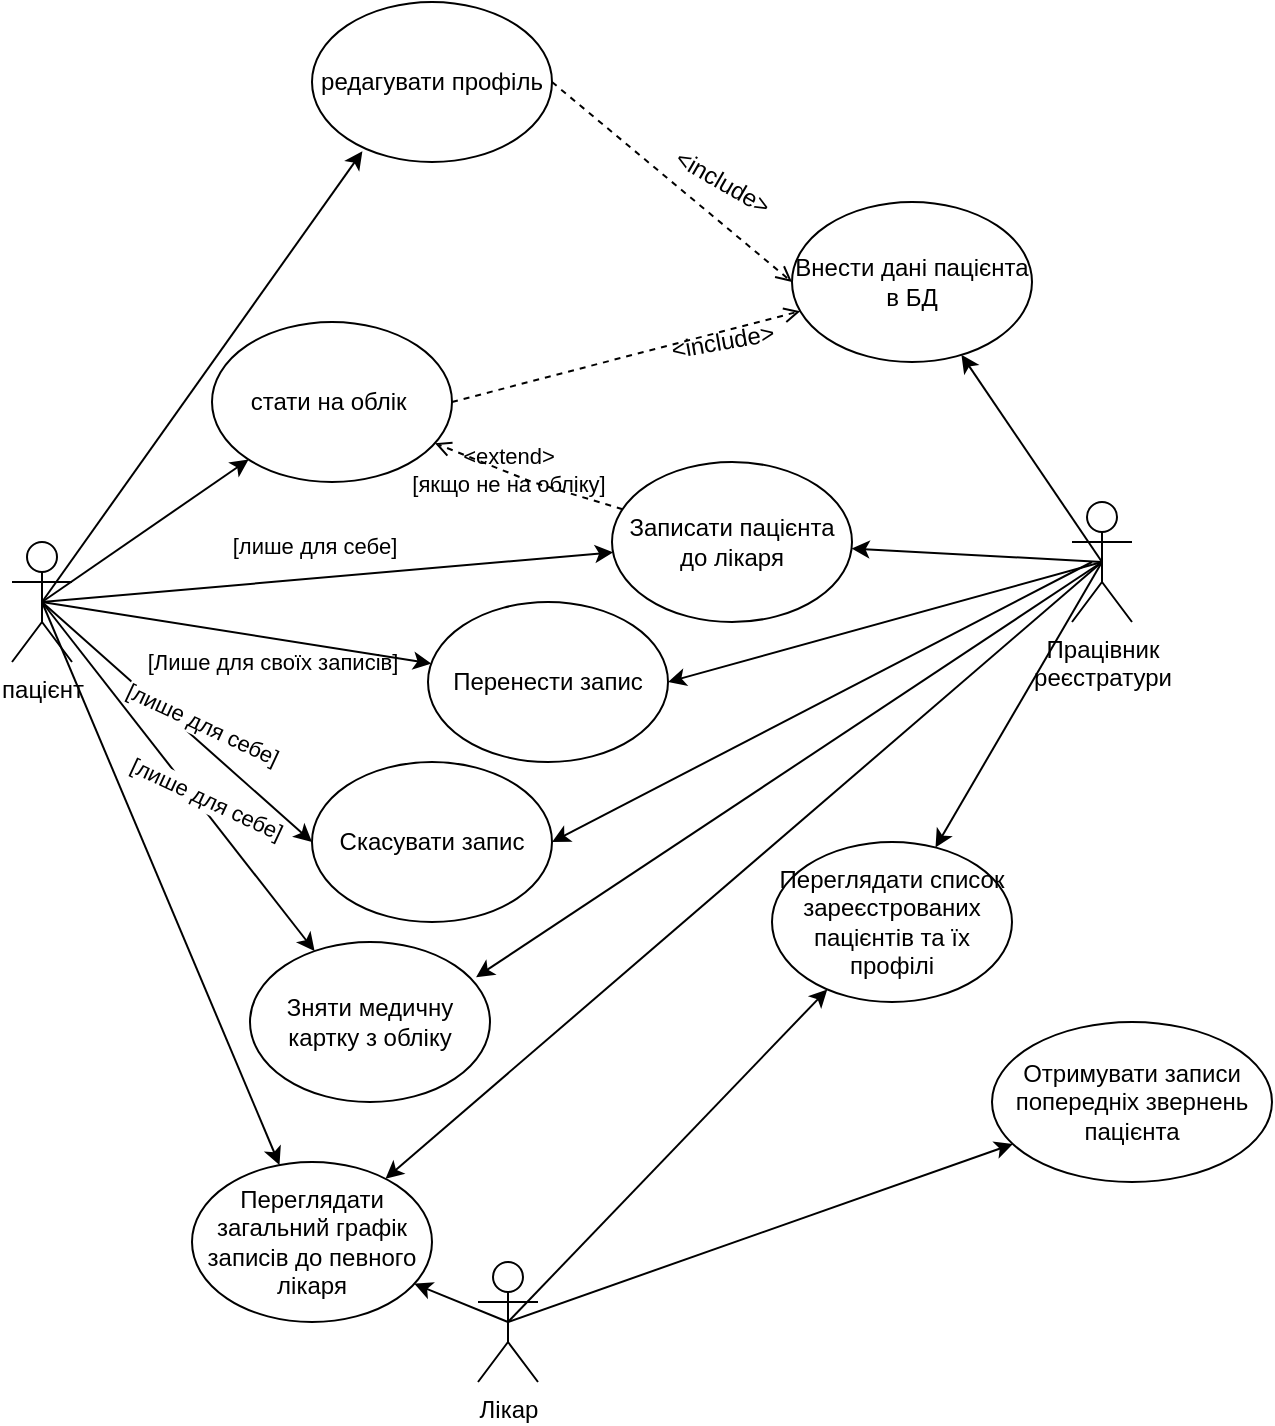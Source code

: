 <mxfile version="17.4.2" type="device"><diagram id="1HY2vWRaNwicifqO1hPF" name="Сторінка-1"><mxGraphModel dx="1038" dy="1818" grid="1" gridSize="10" guides="1" tooltips="1" connect="1" arrows="1" fold="1" page="1" pageScale="1" pageWidth="827" pageHeight="1169" math="0" shadow="0"><root><mxCell id="0"/><mxCell id="1" parent="0"/><mxCell id="VJxjGHYo6LyMOddIR2t5-6" style="rounded=0;orthogonalLoop=1;jettySize=auto;html=1;exitX=0.5;exitY=0.5;exitDx=0;exitDy=0;exitPerimeter=0;" parent="1" source="VJxjGHYo6LyMOddIR2t5-1" target="VJxjGHYo6LyMOddIR2t5-2" edge="1"><mxGeometry relative="1" as="geometry"/></mxCell><mxCell id="VJxjGHYo6LyMOddIR2t5-15" style="edgeStyle=none;rounded=0;orthogonalLoop=1;jettySize=auto;html=1;exitX=0.5;exitY=0.5;exitDx=0;exitDy=0;exitPerimeter=0;endArrow=classic;endFill=1;" parent="1" source="VJxjGHYo6LyMOddIR2t5-1" target="VJxjGHYo6LyMOddIR2t5-13" edge="1"><mxGeometry relative="1" as="geometry"/></mxCell><mxCell id="VJxjGHYo6LyMOddIR2t5-19" value="[лише для себе]" style="edgeStyle=none;rounded=0;orthogonalLoop=1;jettySize=auto;html=1;exitX=0.5;exitY=0.5;exitDx=0;exitDy=0;exitPerimeter=0;endArrow=classic;endFill=1;labelBackgroundColor=none;" parent="1" source="VJxjGHYo6LyMOddIR2t5-1" target="VJxjGHYo6LyMOddIR2t5-17" edge="1"><mxGeometry x="-0.036" y="16" relative="1" as="geometry"><mxPoint as="offset"/></mxGeometry></mxCell><mxCell id="VJxjGHYo6LyMOddIR2t5-26" value="[Лише для своїх записів]" style="edgeStyle=none;rounded=0;orthogonalLoop=1;jettySize=auto;html=1;exitX=0.5;exitY=0.5;exitDx=0;exitDy=0;exitPerimeter=0;labelBackgroundColor=none;endArrow=classic;endFill=1;" parent="1" source="VJxjGHYo6LyMOddIR2t5-1" target="VJxjGHYo6LyMOddIR2t5-25" edge="1"><mxGeometry x="0.201" y="-12" relative="1" as="geometry"><mxPoint as="offset"/></mxGeometry></mxCell><mxCell id="VJxjGHYo6LyMOddIR2t5-29" style="edgeStyle=none;rounded=0;orthogonalLoop=1;jettySize=auto;html=1;exitX=0.5;exitY=0.5;exitDx=0;exitDy=0;exitPerimeter=0;labelBackgroundColor=none;endArrow=classic;endFill=1;" parent="1" source="VJxjGHYo6LyMOddIR2t5-1" target="VJxjGHYo6LyMOddIR2t5-28" edge="1"><mxGeometry relative="1" as="geometry"/></mxCell><mxCell id="57B6VGyiu4oQ7SAwOYuT-3" value="[лише для себе]" style="edgeLabel;html=1;align=center;verticalAlign=middle;resizable=0;points=[];rotation=25;" parent="VJxjGHYo6LyMOddIR2t5-29" vertex="1" connectable="0"><mxGeometry x="0.351" y="3" relative="1" as="geometry"><mxPoint x="-13" y="-18" as="offset"/></mxGeometry></mxCell><mxCell id="VJxjGHYo6LyMOddIR2t5-1" value="пацієнт" style="shape=umlActor;verticalLabelPosition=bottom;verticalAlign=top;html=1;outlineConnect=0;" parent="1" vertex="1"><mxGeometry x="110" y="180" width="30" height="60" as="geometry"/></mxCell><mxCell id="VJxjGHYo6LyMOddIR2t5-8" style="edgeStyle=none;rounded=0;orthogonalLoop=1;jettySize=auto;html=1;exitX=1;exitY=0.5;exitDx=0;exitDy=0;dashed=1;endArrow=open;endFill=0;" parent="1" source="VJxjGHYo6LyMOddIR2t5-2" target="VJxjGHYo6LyMOddIR2t5-3" edge="1"><mxGeometry relative="1" as="geometry"/></mxCell><mxCell id="VJxjGHYo6LyMOddIR2t5-2" value="стати на облік&amp;nbsp;" style="ellipse;whiteSpace=wrap;html=1;" parent="1" vertex="1"><mxGeometry x="210" y="70" width="120" height="80" as="geometry"/></mxCell><mxCell id="VJxjGHYo6LyMOddIR2t5-3" value="Внести дані пацієнта в БД" style="ellipse;whiteSpace=wrap;html=1;" parent="1" vertex="1"><mxGeometry x="500" y="10" width="120" height="80" as="geometry"/></mxCell><mxCell id="VJxjGHYo6LyMOddIR2t5-7" style="edgeStyle=none;rounded=0;orthogonalLoop=1;jettySize=auto;html=1;exitX=0.5;exitY=0.5;exitDx=0;exitDy=0;exitPerimeter=0;" parent="1" source="VJxjGHYo6LyMOddIR2t5-4" target="VJxjGHYo6LyMOddIR2t5-3" edge="1"><mxGeometry relative="1" as="geometry"/></mxCell><mxCell id="VJxjGHYo6LyMOddIR2t5-16" style="edgeStyle=none;rounded=0;orthogonalLoop=1;jettySize=auto;html=1;exitX=0.5;exitY=0.5;exitDx=0;exitDy=0;exitPerimeter=0;endArrow=classic;endFill=1;" parent="1" source="VJxjGHYo6LyMOddIR2t5-4" target="VJxjGHYo6LyMOddIR2t5-13" edge="1"><mxGeometry relative="1" as="geometry"/></mxCell><mxCell id="VJxjGHYo6LyMOddIR2t5-20" style="edgeStyle=none;rounded=0;orthogonalLoop=1;jettySize=auto;html=1;exitX=0.5;exitY=0.5;exitDx=0;exitDy=0;exitPerimeter=0;endArrow=classic;endFill=1;" parent="1" source="VJxjGHYo6LyMOddIR2t5-4" target="VJxjGHYo6LyMOddIR2t5-17" edge="1"><mxGeometry relative="1" as="geometry"><mxPoint x="534.197" y="155.681" as="targetPoint"/></mxGeometry></mxCell><mxCell id="VJxjGHYo6LyMOddIR2t5-23" style="edgeStyle=none;rounded=0;orthogonalLoop=1;jettySize=auto;html=1;exitX=0.5;exitY=0.5;exitDx=0;exitDy=0;exitPerimeter=0;endArrow=classic;endFill=1;" parent="1" source="VJxjGHYo6LyMOddIR2t5-4" target="VJxjGHYo6LyMOddIR2t5-21" edge="1"><mxGeometry relative="1" as="geometry"/></mxCell><mxCell id="VJxjGHYo6LyMOddIR2t5-27" style="edgeStyle=none;rounded=0;orthogonalLoop=1;jettySize=auto;html=1;exitX=0.5;exitY=0.5;exitDx=0;exitDy=0;exitPerimeter=0;entryX=1;entryY=0.5;entryDx=0;entryDy=0;labelBackgroundColor=none;endArrow=classic;endFill=1;" parent="1" source="VJxjGHYo6LyMOddIR2t5-4" target="VJxjGHYo6LyMOddIR2t5-25" edge="1"><mxGeometry relative="1" as="geometry"/></mxCell><mxCell id="VJxjGHYo6LyMOddIR2t5-4" value="Працівник&lt;br&gt;реєстратури" style="shape=umlActor;verticalLabelPosition=bottom;verticalAlign=top;html=1;outlineConnect=0;" parent="1" vertex="1"><mxGeometry x="640" y="160" width="30" height="60" as="geometry"/></mxCell><mxCell id="VJxjGHYo6LyMOddIR2t5-9" value="&amp;lt;include&amp;gt;" style="text;html=1;align=center;verticalAlign=middle;resizable=0;points=[];autosize=1;strokeColor=none;fillColor=none;rotation=-10;" parent="1" vertex="1"><mxGeometry x="430" y="70" width="70" height="20" as="geometry"/></mxCell><mxCell id="VJxjGHYo6LyMOddIR2t5-12" style="edgeStyle=none;rounded=0;orthogonalLoop=1;jettySize=auto;html=1;exitX=0.5;exitY=0.5;exitDx=0;exitDy=0;exitPerimeter=0;endArrow=classic;endFill=1;" parent="1" source="VJxjGHYo6LyMOddIR2t5-10" target="VJxjGHYo6LyMOddIR2t5-11" edge="1"><mxGeometry relative="1" as="geometry"/></mxCell><mxCell id="VJxjGHYo6LyMOddIR2t5-14" style="edgeStyle=none;rounded=0;orthogonalLoop=1;jettySize=auto;html=1;endArrow=classic;endFill=1;exitX=0.5;exitY=0.5;exitDx=0;exitDy=0;exitPerimeter=0;" parent="1" source="VJxjGHYo6LyMOddIR2t5-10" target="VJxjGHYo6LyMOddIR2t5-13" edge="1"><mxGeometry relative="1" as="geometry"/></mxCell><mxCell id="VJxjGHYo6LyMOddIR2t5-22" style="edgeStyle=none;rounded=0;orthogonalLoop=1;jettySize=auto;html=1;exitX=0.5;exitY=0.5;exitDx=0;exitDy=0;exitPerimeter=0;endArrow=classic;endFill=1;" parent="1" source="VJxjGHYo6LyMOddIR2t5-10" target="VJxjGHYo6LyMOddIR2t5-21" edge="1"><mxGeometry relative="1" as="geometry"/></mxCell><mxCell id="VJxjGHYo6LyMOddIR2t5-10" value="Лікар" style="shape=umlActor;verticalLabelPosition=bottom;verticalAlign=top;html=1;outlineConnect=0;" parent="1" vertex="1"><mxGeometry x="343" y="540" width="30" height="60" as="geometry"/></mxCell><mxCell id="VJxjGHYo6LyMOddIR2t5-11" value="Отримувати записи попередніх звернень пацієнта" style="ellipse;whiteSpace=wrap;html=1;" parent="1" vertex="1"><mxGeometry x="600" y="420" width="140" height="80" as="geometry"/></mxCell><mxCell id="VJxjGHYo6LyMOddIR2t5-13" value="Переглядати загальний графік записів до певного лікаря" style="ellipse;whiteSpace=wrap;html=1;" parent="1" vertex="1"><mxGeometry x="200" y="490" width="120" height="80" as="geometry"/></mxCell><mxCell id="VJxjGHYo6LyMOddIR2t5-24" value="&amp;lt;extend&amp;gt;&lt;br&gt;[якщо не на обліку]" style="edgeStyle=none;rounded=0;orthogonalLoop=1;jettySize=auto;html=1;endArrow=open;endFill=0;labelBackgroundColor=none;dashed=1;" parent="1" source="VJxjGHYo6LyMOddIR2t5-17" target="VJxjGHYo6LyMOddIR2t5-2" edge="1"><mxGeometry x="0.223" y="-1" relative="1" as="geometry"><Array as="points"><mxPoint x="370" y="150"/></Array><mxPoint as="offset"/></mxGeometry></mxCell><mxCell id="VJxjGHYo6LyMOddIR2t5-17" value="Записати пацієнта до лікаря" style="ellipse;whiteSpace=wrap;html=1;" parent="1" vertex="1"><mxGeometry x="410" y="140" width="120" height="80" as="geometry"/></mxCell><mxCell id="VJxjGHYo6LyMOddIR2t5-21" value="Переглядати список зареєстрованих пацієнтів та їх профілі" style="ellipse;whiteSpace=wrap;html=1;" parent="1" vertex="1"><mxGeometry x="490" y="330" width="120" height="80" as="geometry"/></mxCell><mxCell id="VJxjGHYo6LyMOddIR2t5-25" value="Перенести запис" style="ellipse;whiteSpace=wrap;html=1;" parent="1" vertex="1"><mxGeometry x="318" y="210" width="120" height="80" as="geometry"/></mxCell><mxCell id="VJxjGHYo6LyMOddIR2t5-28" value="Зняти медичну картку з обліку" style="ellipse;whiteSpace=wrap;html=1;" parent="1" vertex="1"><mxGeometry x="229" y="380" width="120" height="80" as="geometry"/></mxCell><mxCell id="57B6VGyiu4oQ7SAwOYuT-2" value="" style="endArrow=classic;html=1;rounded=0;exitX=0.5;exitY=0.5;exitDx=0;exitDy=0;exitPerimeter=0;entryX=0.942;entryY=0.22;entryDx=0;entryDy=0;entryPerimeter=0;" parent="1" source="VJxjGHYo6LyMOddIR2t5-4" target="VJxjGHYo6LyMOddIR2t5-28" edge="1"><mxGeometry width="50" height="50" relative="1" as="geometry"><mxPoint x="390" y="320" as="sourcePoint"/><mxPoint x="440" y="270" as="targetPoint"/></mxGeometry></mxCell><mxCell id="VJW9HIKELgFKaoBnt_Le-7" value="Скасувати запис" style="ellipse;whiteSpace=wrap;html=1;" vertex="1" parent="1"><mxGeometry x="260" y="290" width="120" height="80" as="geometry"/></mxCell><mxCell id="VJW9HIKELgFKaoBnt_Le-8" style="edgeStyle=none;rounded=0;orthogonalLoop=1;jettySize=auto;html=1;exitX=0.5;exitY=0.5;exitDx=0;exitDy=0;exitPerimeter=0;labelBackgroundColor=none;endArrow=classic;endFill=1;entryX=0;entryY=0.5;entryDx=0;entryDy=0;" edge="1" parent="1" source="VJxjGHYo6LyMOddIR2t5-1" target="VJW9HIKELgFKaoBnt_Le-7"><mxGeometry relative="1" as="geometry"><mxPoint x="135" y="205.48" as="sourcePoint"/><mxPoint x="271.292" y="380.001" as="targetPoint"/></mxGeometry></mxCell><mxCell id="VJW9HIKELgFKaoBnt_Le-9" value="[лише для себе]" style="edgeLabel;html=1;align=center;verticalAlign=middle;resizable=0;points=[];rotation=25;" vertex="1" connectable="0" parent="VJW9HIKELgFKaoBnt_Le-8"><mxGeometry x="0.351" y="3" relative="1" as="geometry"><mxPoint x="-13" y="-18" as="offset"/></mxGeometry></mxCell><mxCell id="VJW9HIKELgFKaoBnt_Le-10" value="" style="endArrow=classic;html=1;rounded=0;entryX=1;entryY=0.5;entryDx=0;entryDy=0;" edge="1" parent="1" target="VJW9HIKELgFKaoBnt_Le-7"><mxGeometry width="50" height="50" relative="1" as="geometry"><mxPoint x="650" y="190" as="sourcePoint"/><mxPoint x="440" y="240" as="targetPoint"/></mxGeometry></mxCell><mxCell id="VJW9HIKELgFKaoBnt_Le-12" value="редагувати профіль" style="ellipse;whiteSpace=wrap;html=1;" vertex="1" parent="1"><mxGeometry x="260" y="-90" width="120" height="80" as="geometry"/></mxCell><mxCell id="VJW9HIKELgFKaoBnt_Le-13" style="rounded=0;orthogonalLoop=1;jettySize=auto;html=1;exitX=0.5;exitY=0.5;exitDx=0;exitDy=0;exitPerimeter=0;entryX=0.21;entryY=0.933;entryDx=0;entryDy=0;entryPerimeter=0;" edge="1" parent="1" source="VJxjGHYo6LyMOddIR2t5-1" target="VJW9HIKELgFKaoBnt_Le-12"><mxGeometry relative="1" as="geometry"><mxPoint x="135" y="220" as="sourcePoint"/><mxPoint x="270" y="10" as="targetPoint"/></mxGeometry></mxCell><mxCell id="VJW9HIKELgFKaoBnt_Le-14" style="edgeStyle=none;rounded=0;orthogonalLoop=1;jettySize=auto;html=1;exitX=1;exitY=0.5;exitDx=0;exitDy=0;dashed=1;endArrow=open;endFill=0;entryX=0;entryY=0.5;entryDx=0;entryDy=0;" edge="1" parent="1" source="VJW9HIKELgFKaoBnt_Le-12" target="VJxjGHYo6LyMOddIR2t5-3"><mxGeometry relative="1" as="geometry"><mxPoint x="340" y="120" as="sourcePoint"/><mxPoint x="681.028" y="77.372" as="targetPoint"/></mxGeometry></mxCell><mxCell id="VJW9HIKELgFKaoBnt_Le-15" value="&amp;lt;include&amp;gt;" style="text;html=1;align=center;verticalAlign=middle;resizable=0;points=[];autosize=1;strokeColor=none;fillColor=none;rotation=30;" vertex="1" parent="1"><mxGeometry x="430" y="-10" width="70" height="20" as="geometry"/></mxCell></root></mxGraphModel></diagram></mxfile>